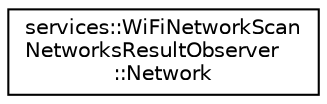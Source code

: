 digraph "Graphical Class Hierarchy"
{
 // INTERACTIVE_SVG=YES
  edge [fontname="Helvetica",fontsize="10",labelfontname="Helvetica",labelfontsize="10"];
  node [fontname="Helvetica",fontsize="10",shape=record];
  rankdir="LR";
  Node0 [label="services::WiFiNetworkScan\lNetworksResultObserver\l::Network",height=0.2,width=0.4,color="black", fillcolor="white", style="filled",URL="$d0/d30/structservices_1_1_wi_fi_network_scan_networks_result_observer_1_1_network.html"];
}
